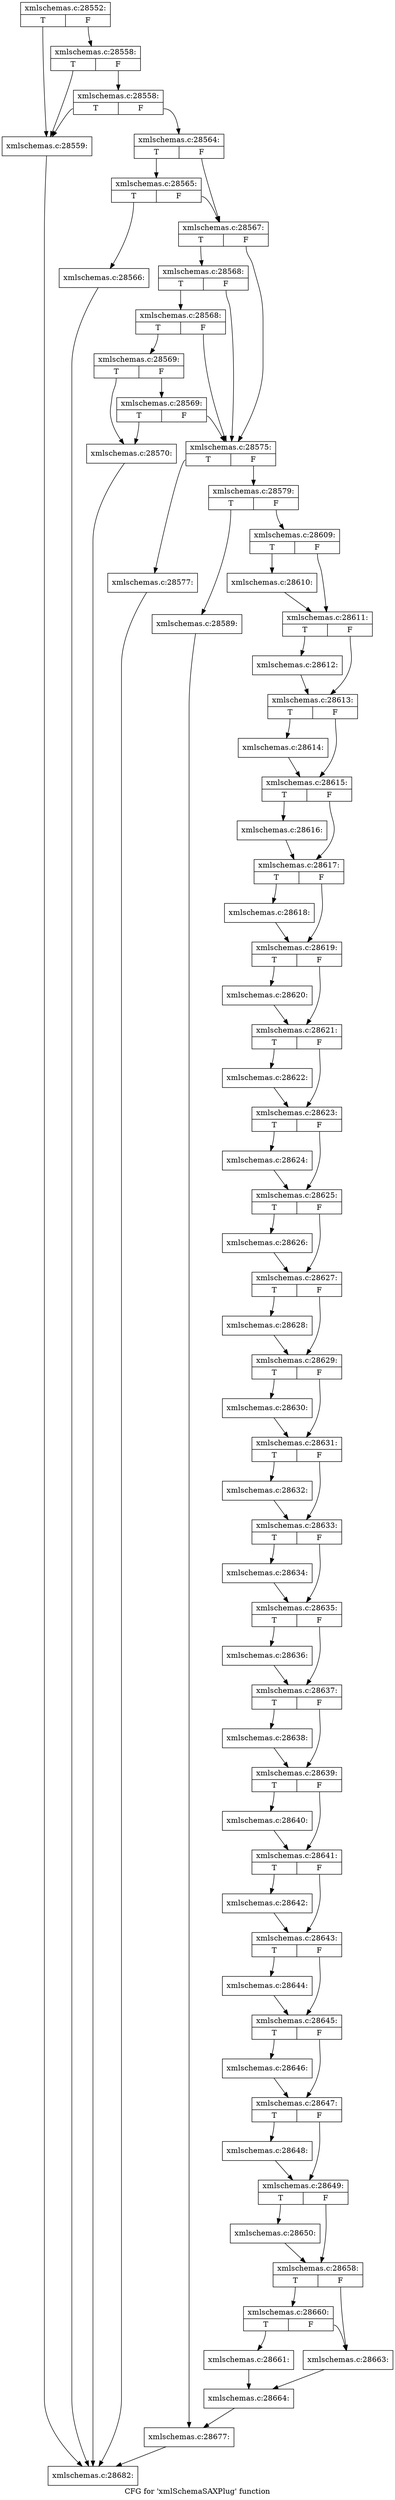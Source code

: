 digraph "CFG for 'xmlSchemaSAXPlug' function" {
	label="CFG for 'xmlSchemaSAXPlug' function";

	Node0x476cca0 [shape=record,label="{xmlschemas.c:28552:|{<s0>T|<s1>F}}"];
	Node0x476cca0:s0 -> Node0x4ad37e0;
	Node0x476cca0:s1 -> Node0x4ad3900;
	Node0x4ad3900 [shape=record,label="{xmlschemas.c:28558:|{<s0>T|<s1>F}}"];
	Node0x4ad3900:s0 -> Node0x4ad37e0;
	Node0x4ad3900:s1 -> Node0x4ad3880;
	Node0x4ad3880 [shape=record,label="{xmlschemas.c:28558:|{<s0>T|<s1>F}}"];
	Node0x4ad3880:s0 -> Node0x4ad37e0;
	Node0x4ad3880:s1 -> Node0x4ad3830;
	Node0x4ad37e0 [shape=record,label="{xmlschemas.c:28559:}"];
	Node0x4ad37e0 -> Node0x477b690;
	Node0x4ad3830 [shape=record,label="{xmlschemas.c:28564:|{<s0>T|<s1>F}}"];
	Node0x4ad3830:s0 -> Node0x4ad44c0;
	Node0x4ad3830:s1 -> Node0x4ad4470;
	Node0x4ad44c0 [shape=record,label="{xmlschemas.c:28565:|{<s0>T|<s1>F}}"];
	Node0x4ad44c0:s0 -> Node0x4ad4420;
	Node0x4ad44c0:s1 -> Node0x4ad4470;
	Node0x4ad4420 [shape=record,label="{xmlschemas.c:28566:}"];
	Node0x4ad4420 -> Node0x477b690;
	Node0x4ad4470 [shape=record,label="{xmlschemas.c:28567:|{<s0>T|<s1>F}}"];
	Node0x4ad4470:s0 -> Node0x4ad4ec0;
	Node0x4ad4470:s1 -> Node0x4ad4d70;
	Node0x4ad4ec0 [shape=record,label="{xmlschemas.c:28568:|{<s0>T|<s1>F}}"];
	Node0x4ad4ec0:s0 -> Node0x4ad4e40;
	Node0x4ad4ec0:s1 -> Node0x4ad4d70;
	Node0x4ad4e40 [shape=record,label="{xmlschemas.c:28568:|{<s0>T|<s1>F}}"];
	Node0x4ad4e40:s0 -> Node0x4ad4dc0;
	Node0x4ad4e40:s1 -> Node0x4ad4d70;
	Node0x4ad4dc0 [shape=record,label="{xmlschemas.c:28569:|{<s0>T|<s1>F}}"];
	Node0x4ad4dc0:s0 -> Node0x4ad4d20;
	Node0x4ad4dc0:s1 -> Node0x4ad5860;
	Node0x4ad5860 [shape=record,label="{xmlschemas.c:28569:|{<s0>T|<s1>F}}"];
	Node0x4ad5860:s0 -> Node0x4ad4d20;
	Node0x4ad5860:s1 -> Node0x4ad4d70;
	Node0x4ad4d20 [shape=record,label="{xmlschemas.c:28570:}"];
	Node0x4ad4d20 -> Node0x477b690;
	Node0x4ad4d70 [shape=record,label="{xmlschemas.c:28575:|{<s0>T|<s1>F}}"];
	Node0x4ad4d70:s0 -> Node0x4ad6450;
	Node0x4ad4d70:s1 -> Node0x4ad64a0;
	Node0x4ad6450 [shape=record,label="{xmlschemas.c:28577:}"];
	Node0x4ad6450 -> Node0x477b690;
	Node0x4ad64a0 [shape=record,label="{xmlschemas.c:28579:|{<s0>T|<s1>F}}"];
	Node0x4ad64a0:s0 -> Node0x4ad79b0;
	Node0x4ad64a0:s1 -> Node0x4ad7a50;
	Node0x4ad79b0 [shape=record,label="{xmlschemas.c:28589:}"];
	Node0x4ad79b0 -> Node0x4ad7a00;
	Node0x4ad7a50 [shape=record,label="{xmlschemas.c:28609:|{<s0>T|<s1>F}}"];
	Node0x4ad7a50:s0 -> Node0x4974fe0;
	Node0x4ad7a50:s1 -> Node0x4975030;
	Node0x4974fe0 [shape=record,label="{xmlschemas.c:28610:}"];
	Node0x4974fe0 -> Node0x4975030;
	Node0x4975030 [shape=record,label="{xmlschemas.c:28611:|{<s0>T|<s1>F}}"];
	Node0x4975030:s0 -> Node0x4adab60;
	Node0x4975030:s1 -> Node0x4adafa0;
	Node0x4adab60 [shape=record,label="{xmlschemas.c:28612:}"];
	Node0x4adab60 -> Node0x4adafa0;
	Node0x4adafa0 [shape=record,label="{xmlschemas.c:28613:|{<s0>T|<s1>F}}"];
	Node0x4adafa0:s0 -> Node0x4adb530;
	Node0x4adafa0:s1 -> Node0x4adb870;
	Node0x4adb530 [shape=record,label="{xmlschemas.c:28614:}"];
	Node0x4adb530 -> Node0x4adb870;
	Node0x4adb870 [shape=record,label="{xmlschemas.c:28615:|{<s0>T|<s1>F}}"];
	Node0x4adb870:s0 -> Node0x4adbe00;
	Node0x4adb870:s1 -> Node0x4adbff0;
	Node0x4adbe00 [shape=record,label="{xmlschemas.c:28616:}"];
	Node0x4adbe00 -> Node0x4adbff0;
	Node0x4adbff0 [shape=record,label="{xmlschemas.c:28617:|{<s0>T|<s1>F}}"];
	Node0x4adbff0:s0 -> Node0x4adc6d0;
	Node0x4adbff0:s1 -> Node0x4adc8c0;
	Node0x4adc6d0 [shape=record,label="{xmlschemas.c:28618:}"];
	Node0x4adc6d0 -> Node0x4adc8c0;
	Node0x4adc8c0 [shape=record,label="{xmlschemas.c:28619:|{<s0>T|<s1>F}}"];
	Node0x4adc8c0:s0 -> Node0x4adcfa0;
	Node0x4adc8c0:s1 -> Node0x4add190;
	Node0x4adcfa0 [shape=record,label="{xmlschemas.c:28620:}"];
	Node0x4adcfa0 -> Node0x4add190;
	Node0x4add190 [shape=record,label="{xmlschemas.c:28621:|{<s0>T|<s1>F}}"];
	Node0x4add190:s0 -> Node0x4add870;
	Node0x4add190:s1 -> Node0x4adda60;
	Node0x4add870 [shape=record,label="{xmlschemas.c:28622:}"];
	Node0x4add870 -> Node0x4adda60;
	Node0x4adda60 [shape=record,label="{xmlschemas.c:28623:|{<s0>T|<s1>F}}"];
	Node0x4adda60:s0 -> Node0x4ade140;
	Node0x4adda60:s1 -> Node0x4ade330;
	Node0x4ade140 [shape=record,label="{xmlschemas.c:28624:}"];
	Node0x4ade140 -> Node0x4ade330;
	Node0x4ade330 [shape=record,label="{xmlschemas.c:28625:|{<s0>T|<s1>F}}"];
	Node0x4ade330:s0 -> Node0x4ade9e0;
	Node0x4ade330:s1 -> Node0x4adebd0;
	Node0x4ade9e0 [shape=record,label="{xmlschemas.c:28626:}"];
	Node0x4ade9e0 -> Node0x4adebd0;
	Node0x4adebd0 [shape=record,label="{xmlschemas.c:28627:|{<s0>T|<s1>F}}"];
	Node0x4adebd0:s0 -> Node0x4adf2b0;
	Node0x4adebd0:s1 -> Node0x4adf4a0;
	Node0x4adf2b0 [shape=record,label="{xmlschemas.c:28628:}"];
	Node0x4adf2b0 -> Node0x4adf4a0;
	Node0x4adf4a0 [shape=record,label="{xmlschemas.c:28629:|{<s0>T|<s1>F}}"];
	Node0x4adf4a0:s0 -> Node0x4adfb80;
	Node0x4adf4a0:s1 -> Node0x4adfd70;
	Node0x4adfb80 [shape=record,label="{xmlschemas.c:28630:}"];
	Node0x4adfb80 -> Node0x4adfd70;
	Node0x4adfd70 [shape=record,label="{xmlschemas.c:28631:|{<s0>T|<s1>F}}"];
	Node0x4adfd70:s0 -> Node0x4ae0450;
	Node0x4adfd70:s1 -> Node0x4ae0640;
	Node0x4ae0450 [shape=record,label="{xmlschemas.c:28632:}"];
	Node0x4ae0450 -> Node0x4ae0640;
	Node0x4ae0640 [shape=record,label="{xmlschemas.c:28633:|{<s0>T|<s1>F}}"];
	Node0x4ae0640:s0 -> Node0x4ae0d20;
	Node0x4ae0640:s1 -> Node0x4ae0f10;
	Node0x4ae0d20 [shape=record,label="{xmlschemas.c:28634:}"];
	Node0x4ae0d20 -> Node0x4ae0f10;
	Node0x4ae0f10 [shape=record,label="{xmlschemas.c:28635:|{<s0>T|<s1>F}}"];
	Node0x4ae0f10:s0 -> Node0x45bc360;
	Node0x4ae0f10:s1 -> Node0x4ada5a0;
	Node0x45bc360 [shape=record,label="{xmlschemas.c:28636:}"];
	Node0x45bc360 -> Node0x4ada5a0;
	Node0x4ada5a0 [shape=record,label="{xmlschemas.c:28637:|{<s0>T|<s1>F}}"];
	Node0x4ada5a0:s0 -> Node0x4adacc0;
	Node0x4ada5a0:s1 -> Node0x4ada4f0;
	Node0x4adacc0 [shape=record,label="{xmlschemas.c:28638:}"];
	Node0x4adacc0 -> Node0x4ada4f0;
	Node0x4ada4f0 [shape=record,label="{xmlschemas.c:28639:|{<s0>T|<s1>F}}"];
	Node0x4ada4f0:s0 -> Node0x4ae1c30;
	Node0x4ada4f0:s1 -> Node0x4ae23a0;
	Node0x4ae1c30 [shape=record,label="{xmlschemas.c:28640:}"];
	Node0x4ae1c30 -> Node0x4ae23a0;
	Node0x4ae23a0 [shape=record,label="{xmlschemas.c:28641:|{<s0>T|<s1>F}}"];
	Node0x4ae23a0:s0 -> Node0x4ae37a0;
	Node0x4ae23a0:s1 -> Node0x4ae3ad0;
	Node0x4ae37a0 [shape=record,label="{xmlschemas.c:28642:}"];
	Node0x4ae37a0 -> Node0x4ae3ad0;
	Node0x4ae3ad0 [shape=record,label="{xmlschemas.c:28643:|{<s0>T|<s1>F}}"];
	Node0x4ae3ad0:s0 -> Node0x4ae41e0;
	Node0x4ae3ad0:s1 -> Node0x4ae43d0;
	Node0x4ae41e0 [shape=record,label="{xmlschemas.c:28644:}"];
	Node0x4ae41e0 -> Node0x4ae43d0;
	Node0x4ae43d0 [shape=record,label="{xmlschemas.c:28645:|{<s0>T|<s1>F}}"];
	Node0x4ae43d0:s0 -> Node0x4ae4a80;
	Node0x4ae43d0:s1 -> Node0x4ae4c70;
	Node0x4ae4a80 [shape=record,label="{xmlschemas.c:28646:}"];
	Node0x4ae4a80 -> Node0x4ae4c70;
	Node0x4ae4c70 [shape=record,label="{xmlschemas.c:28647:|{<s0>T|<s1>F}}"];
	Node0x4ae4c70:s0 -> Node0x4ae5320;
	Node0x4ae4c70:s1 -> Node0x4ae5510;
	Node0x4ae5320 [shape=record,label="{xmlschemas.c:28648:}"];
	Node0x4ae5320 -> Node0x4ae5510;
	Node0x4ae5510 [shape=record,label="{xmlschemas.c:28649:|{<s0>T|<s1>F}}"];
	Node0x4ae5510:s0 -> Node0x4ae5bc0;
	Node0x4ae5510:s1 -> Node0x4ae5db0;
	Node0x4ae5bc0 [shape=record,label="{xmlschemas.c:28650:}"];
	Node0x4ae5bc0 -> Node0x4ae5db0;
	Node0x4ae5db0 [shape=record,label="{xmlschemas.c:28658:|{<s0>T|<s1>F}}"];
	Node0x4ae5db0:s0 -> Node0x4ae6c10;
	Node0x4ae5db0:s1 -> Node0x4ae6bc0;
	Node0x4ae6c10 [shape=record,label="{xmlschemas.c:28660:|{<s0>T|<s1>F}}"];
	Node0x4ae6c10:s0 -> Node0x4ae6460;
	Node0x4ae6c10:s1 -> Node0x4ae6bc0;
	Node0x4ae6460 [shape=record,label="{xmlschemas.c:28661:}"];
	Node0x4ae6460 -> Node0x4ae6650;
	Node0x4ae6bc0 [shape=record,label="{xmlschemas.c:28663:}"];
	Node0x4ae6bc0 -> Node0x4ae6650;
	Node0x4ae6650 [shape=record,label="{xmlschemas.c:28664:}"];
	Node0x4ae6650 -> Node0x4ad7a00;
	Node0x4ad7a00 [shape=record,label="{xmlschemas.c:28677:}"];
	Node0x4ad7a00 -> Node0x477b690;
	Node0x477b690 [shape=record,label="{xmlschemas.c:28682:}"];
}
